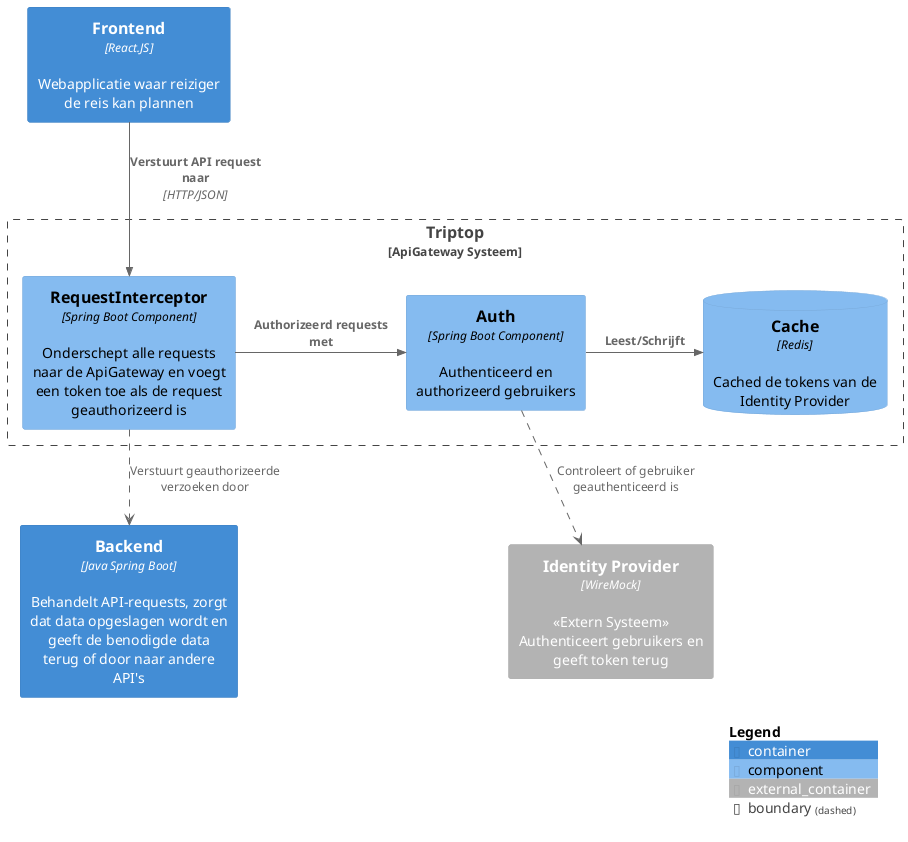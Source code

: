 @startuml
!include <C4/C4_Component>

!define DottedRel(from,to,label) from -[dashed]-> to : label
!define DottedRel_U(from,to,label) from -[dashed]up-> to : label
!define DottedRel_D(from,to,label) from -[dashed]down-> to : label
!define DottedRel_L(from,to,label) from -[dashed]left-> to : label
!define DottedRel_R(from,to,label) from -[dashed]right-> to : label

Container_Ext(id_provider, "Identity Provider", WireMock, "<<Extern Systeem>>\nAuthenticeert gebruikers en geeft token terug")

Container(frontend, "Frontend", "React.JS", "Webapplicatie waar reiziger de reis kan plannen")

Boundary(api_gateway, "Triptop", "ApiGateway Systeem") {
    Component(api_request_interceptor, RequestInterceptor, Spring Boot Component, Onderschept alle requests naar de ApiGateway en voegt een token toe als de request geauthorizeerd is)
    Component(api_auth, Auth, Spring Boot Component, Authenticeerd en authorizeerd gebruikers)
    ComponentDb(api_cache, Cache, Redis, Cached de tokens van de Identity Provider)

    Rel_R(api_request_interceptor, api_auth, Authorizeerd requests met)
    Rel_R(api_auth, api_cache, Leest/Schrijft)
}

DottedRel(api_auth, id_provider, "Controleert of gebruiker geauthenticeerd is")
Lay_R(api_cache, id_provider)

Rel_D(frontend, api_request_interceptor, Verstuurt API request naar, HTTP/JSON)

Container(backend, "Backend", "Java Spring Boot", "Behandelt API-requests, zorgt dat data opgeslagen wordt en geeft de benodigde data terug of door naar andere API's")

DottedRel_D(api_request_interceptor, backend, Verstuurt geauthorizeerde verzoeken door)


SHOW_LEGEND()

@enduml